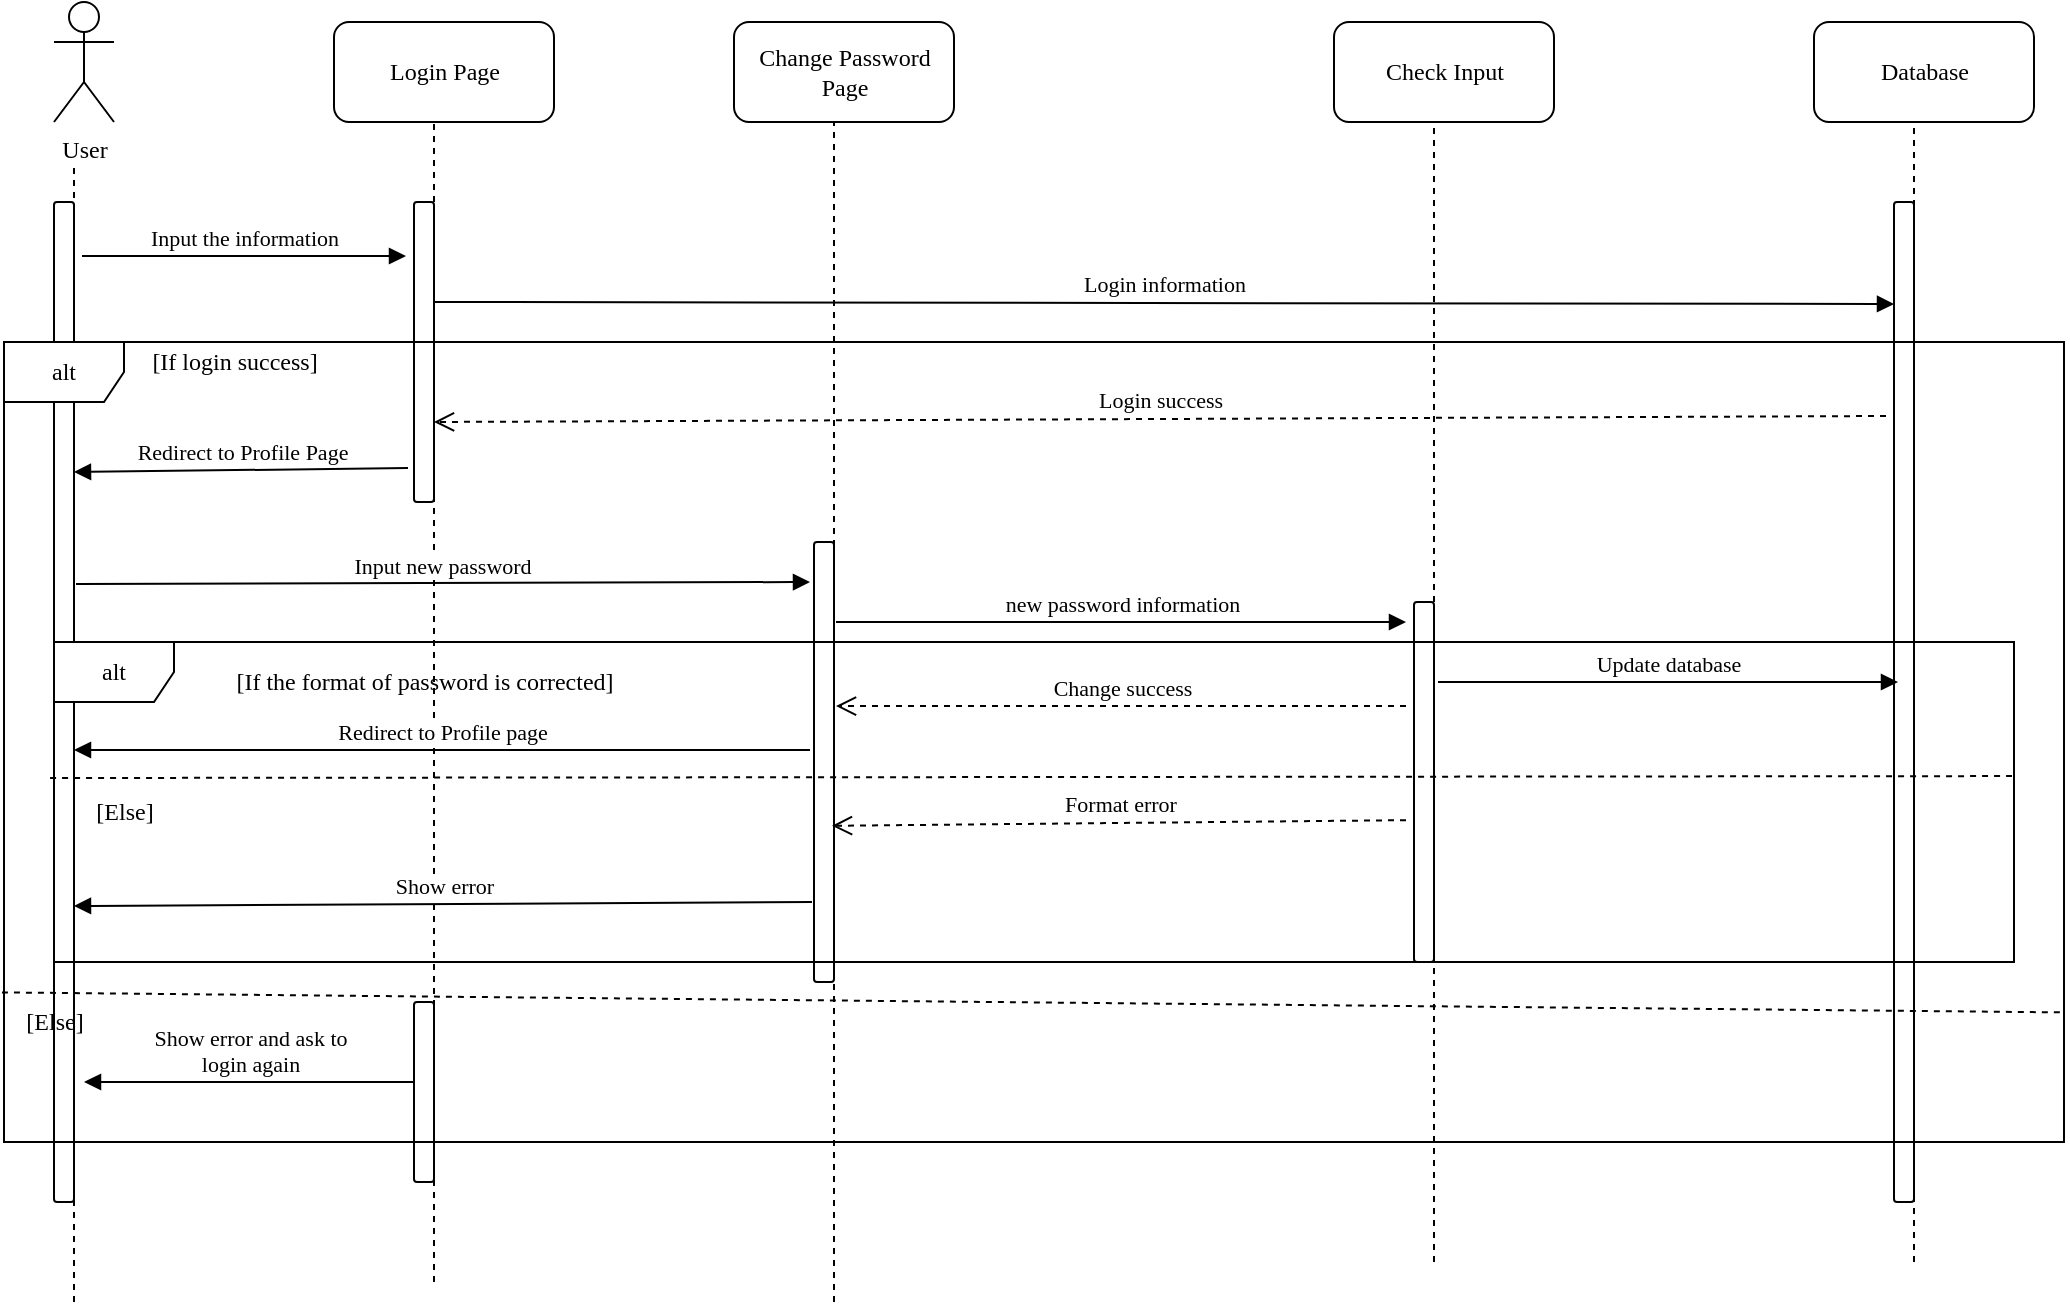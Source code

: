 <mxfile version="13.0.1" type="device"><diagram name="Page-1" id="13e1069c-82ec-6db2-03f1-153e76fe0fe0"><mxGraphModel dx="1422" dy="712" grid="1" gridSize="10" guides="1" tooltips="1" connect="1" arrows="1" fold="1" page="1" pageScale="1" pageWidth="1100" pageHeight="850" background="#ffffff" math="0" shadow="0"><root><mxCell id="0"/><mxCell id="1" parent="0"/><mxCell id="fB3gBFgFGEUwq3GDk7Kn-5" value="User" style="shape=umlActor;verticalLabelPosition=bottom;labelBackgroundColor=#ffffff;verticalAlign=top;html=1;outlineConnect=0;rounded=1;shadow=0;comic=0;strokeWidth=1;fontFamily=Verdana;" vertex="1" parent="1"><mxGeometry x="50" y="20" width="30" height="60" as="geometry"/></mxCell><mxCell id="fB3gBFgFGEUwq3GDk7Kn-6" value="" style="endArrow=none;dashed=1;html=1;fontFamily=Verdana;" edge="1" parent="1"><mxGeometry width="50" height="50" relative="1" as="geometry"><mxPoint x="60" y="670" as="sourcePoint"/><mxPoint x="60" y="100" as="targetPoint"/></mxGeometry></mxCell><mxCell id="fB3gBFgFGEUwq3GDk7Kn-7" value="" style="html=1;points=[];perimeter=orthogonalPerimeter;rounded=1;shadow=0;comic=0;strokeWidth=1;fontFamily=Verdana;" vertex="1" parent="1"><mxGeometry x="50" y="120" width="10" height="500" as="geometry"/></mxCell><mxCell id="fB3gBFgFGEUwq3GDk7Kn-8" value="Login Page" style="html=1;rounded=1;shadow=0;comic=0;strokeWidth=1;fontFamily=Verdana;" vertex="1" parent="1"><mxGeometry x="190" y="30" width="110" height="50" as="geometry"/></mxCell><mxCell id="fB3gBFgFGEUwq3GDk7Kn-10" value="Database" style="html=1;rounded=1;shadow=0;comic=0;strokeWidth=1;fontFamily=Verdana;" vertex="1" parent="1"><mxGeometry x="930" y="30" width="110" height="50" as="geometry"/></mxCell><mxCell id="fB3gBFgFGEUwq3GDk7Kn-11" value="" style="html=1;points=[];perimeter=orthogonalPerimeter;rounded=1;shadow=0;comic=0;strokeWidth=1;fontFamily=Verdana;" vertex="1" parent="1"><mxGeometry x="230" y="120" width="10" height="150" as="geometry"/></mxCell><mxCell id="fB3gBFgFGEUwq3GDk7Kn-12" value="" style="endArrow=none;dashed=1;html=1;fontFamily=Verdana;" edge="1" parent="1"><mxGeometry width="50" height="50" relative="1" as="geometry"><mxPoint x="240" y="660" as="sourcePoint"/><mxPoint x="240" y="80" as="targetPoint"/></mxGeometry></mxCell><mxCell id="fB3gBFgFGEUwq3GDk7Kn-13" value="Input the information" style="html=1;verticalAlign=bottom;endArrow=block;fontFamily=Verdana;exitX=1.4;exitY=0.054;exitDx=0;exitDy=0;exitPerimeter=0;" edge="1" parent="1" source="fB3gBFgFGEUwq3GDk7Kn-7"><mxGeometry width="80" relative="1" as="geometry"><mxPoint x="510" y="210" as="sourcePoint"/><mxPoint x="226" y="147" as="targetPoint"/></mxGeometry></mxCell><mxCell id="fB3gBFgFGEUwq3GDk7Kn-16" value="" style="endArrow=none;dashed=1;html=1;fontFamily=Verdana;" edge="1" parent="1"><mxGeometry width="50" height="50" relative="1" as="geometry"><mxPoint x="740" y="650" as="sourcePoint"/><mxPoint x="740" y="80" as="targetPoint"/></mxGeometry></mxCell><mxCell id="fB3gBFgFGEUwq3GDk7Kn-17" value="" style="html=1;points=[];perimeter=orthogonalPerimeter;rounded=1;shadow=0;comic=0;strokeWidth=1;fontFamily=Verdana;" vertex="1" parent="1"><mxGeometry x="730" y="320" width="10" height="180" as="geometry"/></mxCell><mxCell id="fB3gBFgFGEUwq3GDk7Kn-18" value="Login information" style="html=1;verticalAlign=bottom;endArrow=block;fontFamily=Verdana;entryX=0;entryY=0.102;entryDx=0;entryDy=0;entryPerimeter=0;" edge="1" parent="1" target="fB3gBFgFGEUwq3GDk7Kn-52"><mxGeometry width="80" relative="1" as="geometry"><mxPoint x="240" y="170" as="sourcePoint"/><mxPoint x="797" y="170" as="targetPoint"/></mxGeometry></mxCell><mxCell id="fB3gBFgFGEUwq3GDk7Kn-20" value="Login success" style="html=1;verticalAlign=bottom;endArrow=open;dashed=1;endSize=8;fontFamily=Verdana;exitX=-0.4;exitY=0.214;exitDx=0;exitDy=0;exitPerimeter=0;" edge="1" parent="1" source="fB3gBFgFGEUwq3GDk7Kn-52"><mxGeometry relative="1" as="geometry"><mxPoint x="790" y="230" as="sourcePoint"/><mxPoint x="240" y="230" as="targetPoint"/></mxGeometry></mxCell><mxCell id="fB3gBFgFGEUwq3GDk7Kn-27" value="Show error and ask to&lt;br&gt;login again" style="html=1;verticalAlign=bottom;endArrow=block;fontFamily=Verdana;exitX=-0.3;exitY=0.356;exitDx=0;exitDy=0;exitPerimeter=0;entryX=1.2;entryY=0.356;entryDx=0;entryDy=0;entryPerimeter=0;" edge="1" parent="1"><mxGeometry width="80" relative="1" as="geometry"><mxPoint x="230" y="560" as="sourcePoint"/><mxPoint x="65" y="560" as="targetPoint"/></mxGeometry></mxCell><mxCell id="fB3gBFgFGEUwq3GDk7Kn-41" value="Change Password&lt;br&gt;Page" style="html=1;rounded=1;shadow=0;comic=0;strokeWidth=1;fontFamily=Verdana;" vertex="1" parent="1"><mxGeometry x="390" y="30" width="110" height="50" as="geometry"/></mxCell><mxCell id="fB3gBFgFGEUwq3GDk7Kn-42" value="" style="endArrow=none;dashed=1;html=1;fontFamily=Verdana;" edge="1" parent="1"><mxGeometry width="50" height="50" relative="1" as="geometry"><mxPoint x="440" y="670" as="sourcePoint"/><mxPoint x="440" y="80" as="targetPoint"/></mxGeometry></mxCell><mxCell id="fB3gBFgFGEUwq3GDk7Kn-44" value="Redirect to Profile Page" style="html=1;verticalAlign=bottom;endArrow=block;fontFamily=Verdana;entryX=1;entryY=0.27;entryDx=0;entryDy=0;entryPerimeter=0;exitX=-0.3;exitY=0.887;exitDx=0;exitDy=0;exitPerimeter=0;" edge="1" parent="1" source="fB3gBFgFGEUwq3GDk7Kn-11" target="fB3gBFgFGEUwq3GDk7Kn-7"><mxGeometry width="80" relative="1" as="geometry"><mxPoint x="520" y="340" as="sourcePoint"/><mxPoint x="600" y="340" as="targetPoint"/></mxGeometry></mxCell><mxCell id="fB3gBFgFGEUwq3GDk7Kn-45" value="" style="html=1;points=[];perimeter=orthogonalPerimeter;rounded=1;shadow=0;comic=0;strokeWidth=1;fontFamily=Verdana;" vertex="1" parent="1"><mxGeometry x="430" y="290" width="10" height="220" as="geometry"/></mxCell><mxCell id="fB3gBFgFGEUwq3GDk7Kn-46" value="Input new password" style="html=1;verticalAlign=bottom;endArrow=block;fontFamily=Verdana;exitX=1.1;exitY=0.382;exitDx=0;exitDy=0;exitPerimeter=0;" edge="1" parent="1" source="fB3gBFgFGEUwq3GDk7Kn-7"><mxGeometry width="80" relative="1" as="geometry"><mxPoint x="520" y="340" as="sourcePoint"/><mxPoint x="428" y="310" as="targetPoint"/></mxGeometry></mxCell><mxCell id="fB3gBFgFGEUwq3GDk7Kn-49" value="new password information" style="html=1;verticalAlign=bottom;endArrow=block;fontFamily=Verdana;" edge="1" parent="1"><mxGeometry width="80" relative="1" as="geometry"><mxPoint x="441" y="330" as="sourcePoint"/><mxPoint x="726" y="330" as="targetPoint"/></mxGeometry></mxCell><mxCell id="fB3gBFgFGEUwq3GDk7Kn-50" value="Change success" style="html=1;verticalAlign=bottom;endArrow=open;dashed=1;endSize=8;fontFamily=Verdana;entryX=1.1;entryY=0.373;entryDx=0;entryDy=0;entryPerimeter=0;" edge="1" parent="1" target="fB3gBFgFGEUwq3GDk7Kn-45"><mxGeometry relative="1" as="geometry"><mxPoint x="726" y="372" as="sourcePoint"/><mxPoint x="520" y="350" as="targetPoint"/></mxGeometry></mxCell><mxCell id="fB3gBFgFGEUwq3GDk7Kn-51" value="Redirect to Profile page" style="html=1;verticalAlign=bottom;endArrow=block;fontFamily=Verdana;exitX=-0.2;exitY=0.473;exitDx=0;exitDy=0;exitPerimeter=0;entryX=1;entryY=0.548;entryDx=0;entryDy=0;entryPerimeter=0;" edge="1" parent="1" source="fB3gBFgFGEUwq3GDk7Kn-45" target="fB3gBFgFGEUwq3GDk7Kn-7"><mxGeometry width="80" relative="1" as="geometry"><mxPoint x="520" y="350" as="sourcePoint"/><mxPoint x="600" y="350" as="targetPoint"/></mxGeometry></mxCell><mxCell id="fB3gBFgFGEUwq3GDk7Kn-52" value="" style="html=1;points=[];perimeter=orthogonalPerimeter;rounded=1;shadow=0;comic=0;strokeWidth=1;fontFamily=Verdana;" vertex="1" parent="1"><mxGeometry x="970" y="120" width="10" height="500" as="geometry"/></mxCell><mxCell id="fB3gBFgFGEUwq3GDk7Kn-54" value="" style="endArrow=none;dashed=1;html=1;fontFamily=Verdana;" edge="1" parent="1"><mxGeometry width="50" height="50" relative="1" as="geometry"><mxPoint x="980" y="650" as="sourcePoint"/><mxPoint x="980" y="80" as="targetPoint"/></mxGeometry></mxCell><mxCell id="fB3gBFgFGEUwq3GDk7Kn-55" value="Check Input" style="html=1;rounded=1;shadow=0;comic=0;strokeWidth=1;fontFamily=Verdana;" vertex="1" parent="1"><mxGeometry x="690" y="30" width="110" height="50" as="geometry"/></mxCell><mxCell id="fB3gBFgFGEUwq3GDk7Kn-56" value="Update database" style="html=1;verticalAlign=bottom;endArrow=block;fontFamily=Verdana;" edge="1" parent="1"><mxGeometry width="80" relative="1" as="geometry"><mxPoint x="742" y="360" as="sourcePoint"/><mxPoint x="972" y="360" as="targetPoint"/></mxGeometry></mxCell><mxCell id="fB3gBFgFGEUwq3GDk7Kn-57" value="Format error" style="html=1;verticalAlign=bottom;endArrow=open;dashed=1;endSize=8;fontFamily=Verdana;exitX=-0.4;exitY=0.606;exitDx=0;exitDy=0;exitPerimeter=0;entryX=0.9;entryY=0.645;entryDx=0;entryDy=0;entryPerimeter=0;" edge="1" parent="1" source="fB3gBFgFGEUwq3GDk7Kn-17" target="fB3gBFgFGEUwq3GDk7Kn-45"><mxGeometry relative="1" as="geometry"><mxPoint x="600" y="350" as="sourcePoint"/><mxPoint x="520" y="350" as="targetPoint"/></mxGeometry></mxCell><mxCell id="fB3gBFgFGEUwq3GDk7Kn-58" value="Show error" style="html=1;verticalAlign=bottom;endArrow=block;fontFamily=Verdana;entryX=1;entryY=0.704;entryDx=0;entryDy=0;entryPerimeter=0;" edge="1" parent="1" target="fB3gBFgFGEUwq3GDk7Kn-7"><mxGeometry width="80" relative="1" as="geometry"><mxPoint x="429" y="470" as="sourcePoint"/><mxPoint x="600" y="350" as="targetPoint"/></mxGeometry></mxCell><mxCell id="fB3gBFgFGEUwq3GDk7Kn-59" value="" style="html=1;points=[];perimeter=orthogonalPerimeter;rounded=1;shadow=0;comic=0;strokeWidth=1;fontFamily=Verdana;" vertex="1" parent="1"><mxGeometry x="230" y="520" width="10" height="90" as="geometry"/></mxCell><mxCell id="fB3gBFgFGEUwq3GDk7Kn-60" value="alt" style="shape=umlFrame;whiteSpace=wrap;html=1;rounded=1;shadow=0;comic=0;strokeWidth=1;fontFamily=Verdana;" vertex="1" parent="1"><mxGeometry x="50" y="340" width="980" height="160" as="geometry"/></mxCell><mxCell id="fB3gBFgFGEUwq3GDk7Kn-61" value="" style="endArrow=none;dashed=1;html=1;fontFamily=Verdana;exitX=-0.002;exitY=0.425;exitDx=0;exitDy=0;exitPerimeter=0;entryX=0.999;entryY=0.419;entryDx=0;entryDy=0;entryPerimeter=0;" edge="1" parent="1" source="fB3gBFgFGEUwq3GDk7Kn-60" target="fB3gBFgFGEUwq3GDk7Kn-60"><mxGeometry width="50" height="50" relative="1" as="geometry"><mxPoint x="530" y="380" as="sourcePoint"/><mxPoint x="580" y="330" as="targetPoint"/></mxGeometry></mxCell><mxCell id="fB3gBFgFGEUwq3GDk7Kn-62" value="[If the format of password is corrected]" style="text;html=1;align=center;verticalAlign=middle;resizable=0;points=[];autosize=1;fontFamily=Verdana;" vertex="1" parent="1"><mxGeometry x="105" y="350" width="260" height="20" as="geometry"/></mxCell><mxCell id="fB3gBFgFGEUwq3GDk7Kn-63" value="[Else]" style="text;html=1;align=center;verticalAlign=middle;resizable=0;points=[];autosize=1;fontFamily=Verdana;" vertex="1" parent="1"><mxGeometry x="60" y="415" width="50" height="20" as="geometry"/></mxCell><mxCell id="fB3gBFgFGEUwq3GDk7Kn-64" value="alt" style="shape=umlFrame;whiteSpace=wrap;html=1;rounded=1;shadow=0;comic=0;strokeWidth=1;fontFamily=Verdana;" vertex="1" parent="1"><mxGeometry x="25" y="190" width="1030" height="400" as="geometry"/></mxCell><mxCell id="fB3gBFgFGEUwq3GDk7Kn-66" value="" style="endArrow=none;dashed=1;html=1;fontFamily=Verdana;entryX=1;entryY=0.838;entryDx=0;entryDy=0;entryPerimeter=0;exitX=-0.001;exitY=0.813;exitDx=0;exitDy=0;exitPerimeter=0;" edge="1" parent="1" source="fB3gBFgFGEUwq3GDk7Kn-64" target="fB3gBFgFGEUwq3GDk7Kn-64"><mxGeometry width="50" height="50" relative="1" as="geometry"><mxPoint x="530" y="480" as="sourcePoint"/><mxPoint x="580" y="430" as="targetPoint"/></mxGeometry></mxCell><mxCell id="fB3gBFgFGEUwq3GDk7Kn-67" value="[If login success]" style="text;html=1;align=center;verticalAlign=middle;resizable=0;points=[];autosize=1;fontFamily=Verdana;" vertex="1" parent="1"><mxGeometry x="80" y="190" width="120" height="20" as="geometry"/></mxCell><mxCell id="fB3gBFgFGEUwq3GDk7Kn-68" value="[Else]" style="text;html=1;align=center;verticalAlign=middle;resizable=0;points=[];autosize=1;fontFamily=Verdana;" vertex="1" parent="1"><mxGeometry x="25" y="520" width="50" height="20" as="geometry"/></mxCell></root></mxGraphModel></diagram></mxfile>
